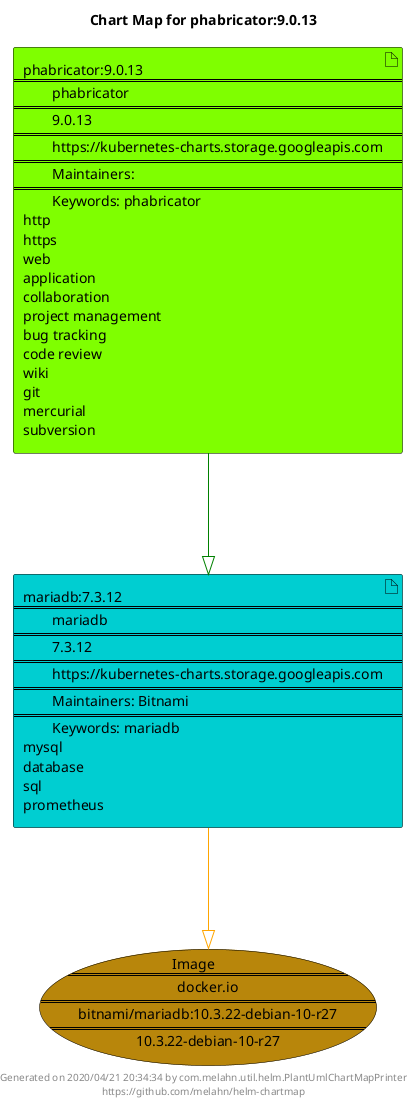 @startuml
skinparam linetype ortho
skinparam backgroundColor white
skinparam usecaseBorderColor black
skinparam usecaseArrowColor LightSlateGray
skinparam artifactBorderColor black
skinparam artifactArrowColor LightSlateGray

title Chart Map for phabricator:9.0.13

'There are 2 referenced Helm Charts
artifact "mariadb:7.3.12\n====\n\tmariadb\n====\n\t7.3.12\n====\n\thttps://kubernetes-charts.storage.googleapis.com\n====\n\tMaintainers: Bitnami\n====\n\tKeywords: mariadb\nmysql\ndatabase\nsql\nprometheus" as mariadb_7_3_12 #DarkTurquoise
artifact "phabricator:9.0.13\n====\n\tphabricator\n====\n\t9.0.13\n====\n\thttps://kubernetes-charts.storage.googleapis.com\n====\n\tMaintainers: \n====\n\tKeywords: phabricator\nhttp\nhttps\nweb\napplication\ncollaboration\nproject management\nbug tracking\ncode review\nwiki\ngit\nmercurial\nsubversion" as phabricator_9_0_13 #Chartreuse

'There is one referenced Docker Image
usecase "Image\n====\n\tdocker.io\n====\n\tbitnami/mariadb:10.3.22-debian-10-r27\n====\n\t10.3.22-debian-10-r27" as docker_io_bitnami_mariadb_10_3_22_debian_10_r27 #DarkGoldenRod

'Chart Dependencies
phabricator_9_0_13--[#green]-|>mariadb_7_3_12
mariadb_7_3_12--[#orange]-|>docker_io_bitnami_mariadb_10_3_22_debian_10_r27

center footer Generated on 2020/04/21 20:34:34 by com.melahn.util.helm.PlantUmlChartMapPrinter\nhttps://github.com/melahn/helm-chartmap
@enduml
